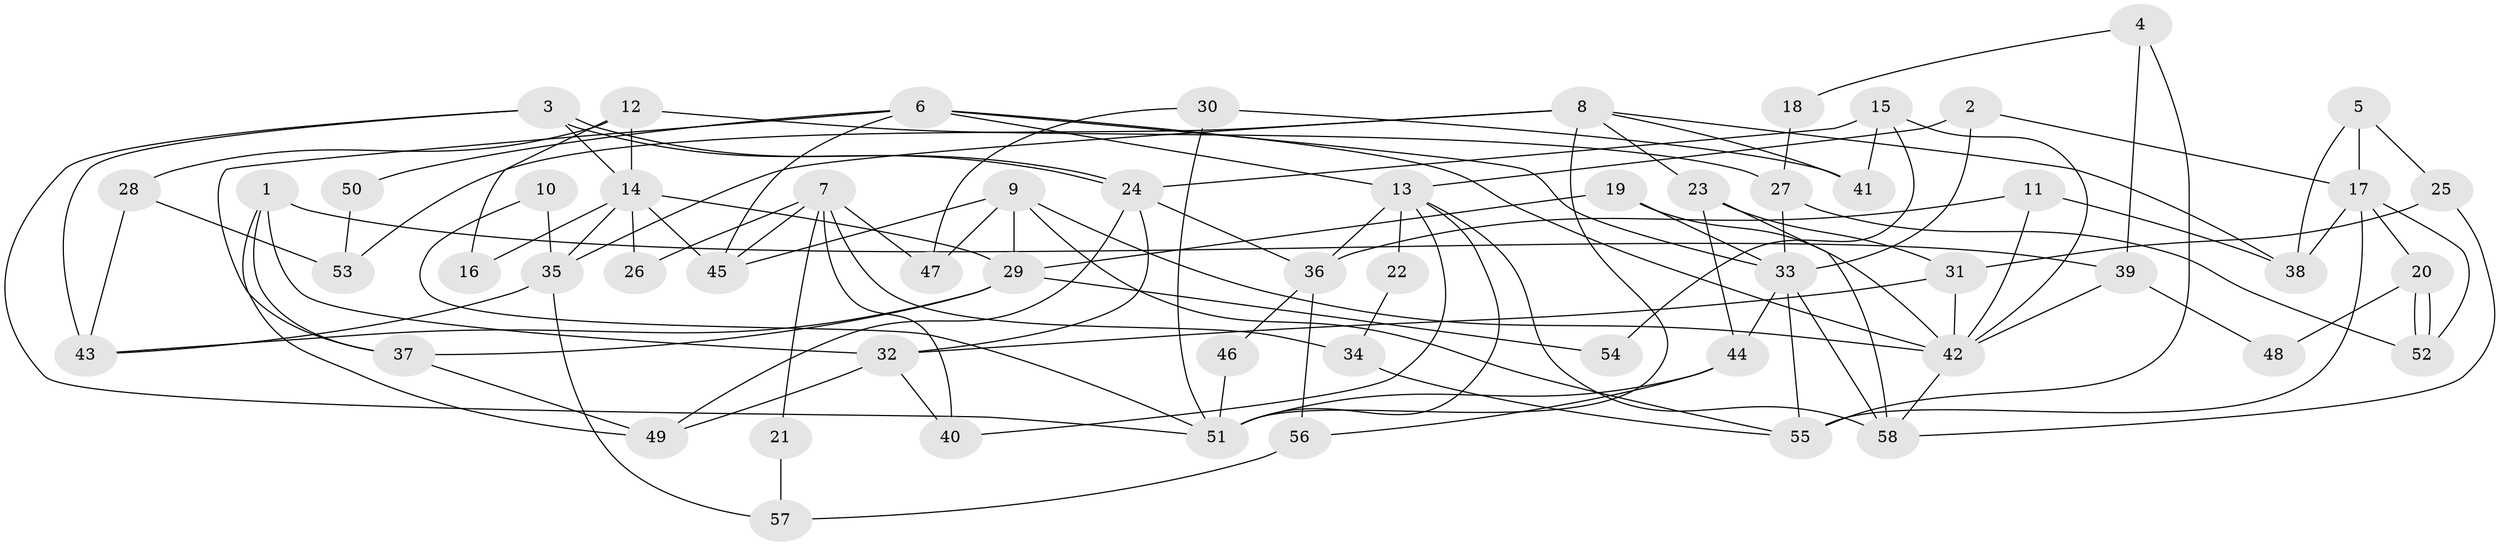 // Generated by graph-tools (version 1.1) at 2025/50/03/09/25 03:50:02]
// undirected, 58 vertices, 116 edges
graph export_dot {
graph [start="1"]
  node [color=gray90,style=filled];
  1;
  2;
  3;
  4;
  5;
  6;
  7;
  8;
  9;
  10;
  11;
  12;
  13;
  14;
  15;
  16;
  17;
  18;
  19;
  20;
  21;
  22;
  23;
  24;
  25;
  26;
  27;
  28;
  29;
  30;
  31;
  32;
  33;
  34;
  35;
  36;
  37;
  38;
  39;
  40;
  41;
  42;
  43;
  44;
  45;
  46;
  47;
  48;
  49;
  50;
  51;
  52;
  53;
  54;
  55;
  56;
  57;
  58;
  1 -- 49;
  1 -- 32;
  1 -- 37;
  1 -- 39;
  2 -- 33;
  2 -- 13;
  2 -- 17;
  3 -- 51;
  3 -- 24;
  3 -- 24;
  3 -- 14;
  3 -- 43;
  4 -- 55;
  4 -- 39;
  4 -- 18;
  5 -- 38;
  5 -- 25;
  5 -- 17;
  6 -- 45;
  6 -- 33;
  6 -- 13;
  6 -- 37;
  6 -- 42;
  6 -- 50;
  7 -- 47;
  7 -- 45;
  7 -- 21;
  7 -- 26;
  7 -- 34;
  7 -- 40;
  8 -- 23;
  8 -- 38;
  8 -- 35;
  8 -- 41;
  8 -- 51;
  8 -- 53;
  9 -- 42;
  9 -- 29;
  9 -- 45;
  9 -- 47;
  9 -- 55;
  10 -- 51;
  10 -- 35;
  11 -- 36;
  11 -- 42;
  11 -- 38;
  12 -- 27;
  12 -- 14;
  12 -- 16;
  12 -- 28;
  13 -- 40;
  13 -- 22;
  13 -- 36;
  13 -- 51;
  13 -- 58;
  14 -- 35;
  14 -- 16;
  14 -- 26;
  14 -- 29;
  14 -- 45;
  15 -- 42;
  15 -- 24;
  15 -- 41;
  15 -- 54;
  17 -- 20;
  17 -- 38;
  17 -- 52;
  17 -- 55;
  18 -- 27;
  19 -- 42;
  19 -- 29;
  19 -- 33;
  20 -- 52;
  20 -- 52;
  20 -- 48;
  21 -- 57;
  22 -- 34;
  23 -- 44;
  23 -- 58;
  23 -- 31;
  24 -- 49;
  24 -- 32;
  24 -- 36;
  25 -- 31;
  25 -- 58;
  27 -- 52;
  27 -- 33;
  28 -- 43;
  28 -- 53;
  29 -- 37;
  29 -- 43;
  29 -- 54;
  30 -- 51;
  30 -- 41;
  30 -- 47;
  31 -- 42;
  31 -- 32;
  32 -- 40;
  32 -- 49;
  33 -- 55;
  33 -- 44;
  33 -- 58;
  34 -- 55;
  35 -- 43;
  35 -- 57;
  36 -- 46;
  36 -- 56;
  37 -- 49;
  39 -- 42;
  39 -- 48;
  42 -- 58;
  44 -- 51;
  44 -- 56;
  46 -- 51;
  50 -- 53;
  56 -- 57;
}
